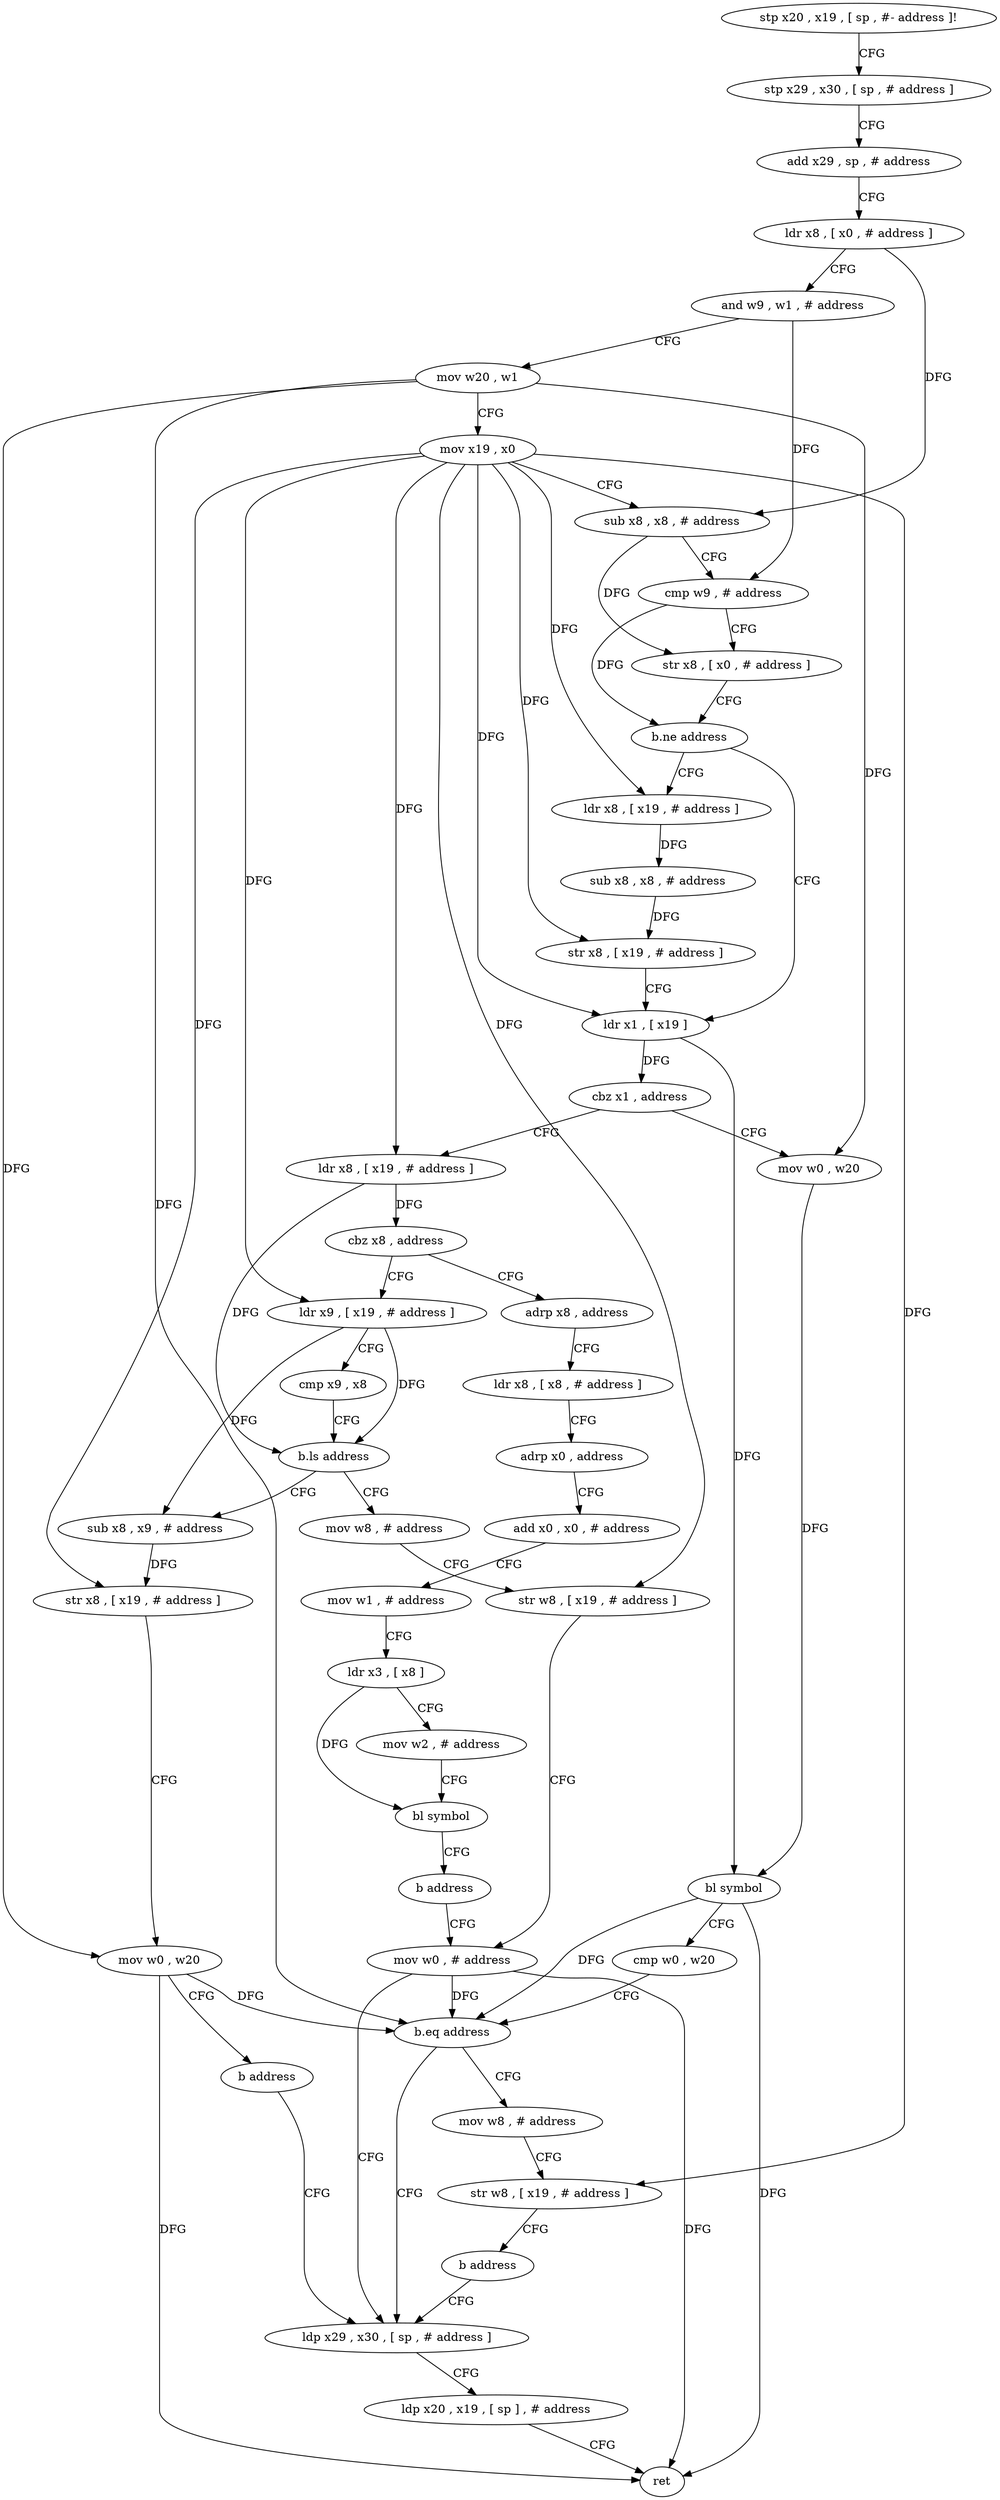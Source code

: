 digraph "func" {
"93332" [label = "stp x20 , x19 , [ sp , #- address ]!" ]
"93336" [label = "stp x29 , x30 , [ sp , # address ]" ]
"93340" [label = "add x29 , sp , # address" ]
"93344" [label = "ldr x8 , [ x0 , # address ]" ]
"93348" [label = "and w9 , w1 , # address" ]
"93352" [label = "mov w20 , w1" ]
"93356" [label = "mov x19 , x0" ]
"93360" [label = "sub x8 , x8 , # address" ]
"93364" [label = "cmp w9 , # address" ]
"93368" [label = "str x8 , [ x0 , # address ]" ]
"93372" [label = "b.ne address" ]
"93388" [label = "ldr x1 , [ x19 ]" ]
"93376" [label = "ldr x8 , [ x19 , # address ]" ]
"93392" [label = "cbz x1 , address" ]
"93424" [label = "ldr x8 , [ x19 , # address ]" ]
"93396" [label = "mov w0 , w20" ]
"93380" [label = "sub x8 , x8 , # address" ]
"93384" [label = "str x8 , [ x19 , # address ]" ]
"93428" [label = "cbz x8 , address" ]
"93484" [label = "adrp x8 , address" ]
"93432" [label = "ldr x9 , [ x19 , # address ]" ]
"93400" [label = "bl symbol" ]
"93404" [label = "cmp w0 , w20" ]
"93408" [label = "b.eq address" ]
"93472" [label = "ldp x29 , x30 , [ sp , # address ]" ]
"93412" [label = "mov w8 , # address" ]
"93488" [label = "ldr x8 , [ x8 , # address ]" ]
"93492" [label = "adrp x0 , address" ]
"93496" [label = "add x0 , x0 , # address" ]
"93500" [label = "mov w1 , # address" ]
"93504" [label = "ldr x3 , [ x8 ]" ]
"93508" [label = "mov w2 , # address" ]
"93512" [label = "bl symbol" ]
"93516" [label = "b address" ]
"93468" [label = "mov w0 , # address" ]
"93436" [label = "cmp x9 , x8" ]
"93440" [label = "b.ls address" ]
"93460" [label = "mov w8 , # address" ]
"93444" [label = "sub x8 , x9 , # address" ]
"93476" [label = "ldp x20 , x19 , [ sp ] , # address" ]
"93480" [label = "ret" ]
"93416" [label = "str w8 , [ x19 , # address ]" ]
"93420" [label = "b address" ]
"93464" [label = "str w8 , [ x19 , # address ]" ]
"93448" [label = "str x8 , [ x19 , # address ]" ]
"93452" [label = "mov w0 , w20" ]
"93456" [label = "b address" ]
"93332" -> "93336" [ label = "CFG" ]
"93336" -> "93340" [ label = "CFG" ]
"93340" -> "93344" [ label = "CFG" ]
"93344" -> "93348" [ label = "CFG" ]
"93344" -> "93360" [ label = "DFG" ]
"93348" -> "93352" [ label = "CFG" ]
"93348" -> "93364" [ label = "DFG" ]
"93352" -> "93356" [ label = "CFG" ]
"93352" -> "93396" [ label = "DFG" ]
"93352" -> "93408" [ label = "DFG" ]
"93352" -> "93452" [ label = "DFG" ]
"93356" -> "93360" [ label = "CFG" ]
"93356" -> "93388" [ label = "DFG" ]
"93356" -> "93376" [ label = "DFG" ]
"93356" -> "93384" [ label = "DFG" ]
"93356" -> "93424" [ label = "DFG" ]
"93356" -> "93432" [ label = "DFG" ]
"93356" -> "93416" [ label = "DFG" ]
"93356" -> "93464" [ label = "DFG" ]
"93356" -> "93448" [ label = "DFG" ]
"93360" -> "93364" [ label = "CFG" ]
"93360" -> "93368" [ label = "DFG" ]
"93364" -> "93368" [ label = "CFG" ]
"93364" -> "93372" [ label = "DFG" ]
"93368" -> "93372" [ label = "CFG" ]
"93372" -> "93388" [ label = "CFG" ]
"93372" -> "93376" [ label = "CFG" ]
"93388" -> "93392" [ label = "DFG" ]
"93388" -> "93400" [ label = "DFG" ]
"93376" -> "93380" [ label = "DFG" ]
"93392" -> "93424" [ label = "CFG" ]
"93392" -> "93396" [ label = "CFG" ]
"93424" -> "93428" [ label = "DFG" ]
"93424" -> "93440" [ label = "DFG" ]
"93396" -> "93400" [ label = "DFG" ]
"93380" -> "93384" [ label = "DFG" ]
"93384" -> "93388" [ label = "CFG" ]
"93428" -> "93484" [ label = "CFG" ]
"93428" -> "93432" [ label = "CFG" ]
"93484" -> "93488" [ label = "CFG" ]
"93432" -> "93436" [ label = "CFG" ]
"93432" -> "93440" [ label = "DFG" ]
"93432" -> "93444" [ label = "DFG" ]
"93400" -> "93404" [ label = "CFG" ]
"93400" -> "93408" [ label = "DFG" ]
"93400" -> "93480" [ label = "DFG" ]
"93404" -> "93408" [ label = "CFG" ]
"93408" -> "93472" [ label = "CFG" ]
"93408" -> "93412" [ label = "CFG" ]
"93472" -> "93476" [ label = "CFG" ]
"93412" -> "93416" [ label = "CFG" ]
"93488" -> "93492" [ label = "CFG" ]
"93492" -> "93496" [ label = "CFG" ]
"93496" -> "93500" [ label = "CFG" ]
"93500" -> "93504" [ label = "CFG" ]
"93504" -> "93508" [ label = "CFG" ]
"93504" -> "93512" [ label = "DFG" ]
"93508" -> "93512" [ label = "CFG" ]
"93512" -> "93516" [ label = "CFG" ]
"93516" -> "93468" [ label = "CFG" ]
"93468" -> "93472" [ label = "CFG" ]
"93468" -> "93408" [ label = "DFG" ]
"93468" -> "93480" [ label = "DFG" ]
"93436" -> "93440" [ label = "CFG" ]
"93440" -> "93460" [ label = "CFG" ]
"93440" -> "93444" [ label = "CFG" ]
"93460" -> "93464" [ label = "CFG" ]
"93444" -> "93448" [ label = "DFG" ]
"93476" -> "93480" [ label = "CFG" ]
"93416" -> "93420" [ label = "CFG" ]
"93420" -> "93472" [ label = "CFG" ]
"93464" -> "93468" [ label = "CFG" ]
"93448" -> "93452" [ label = "CFG" ]
"93452" -> "93456" [ label = "CFG" ]
"93452" -> "93408" [ label = "DFG" ]
"93452" -> "93480" [ label = "DFG" ]
"93456" -> "93472" [ label = "CFG" ]
}
